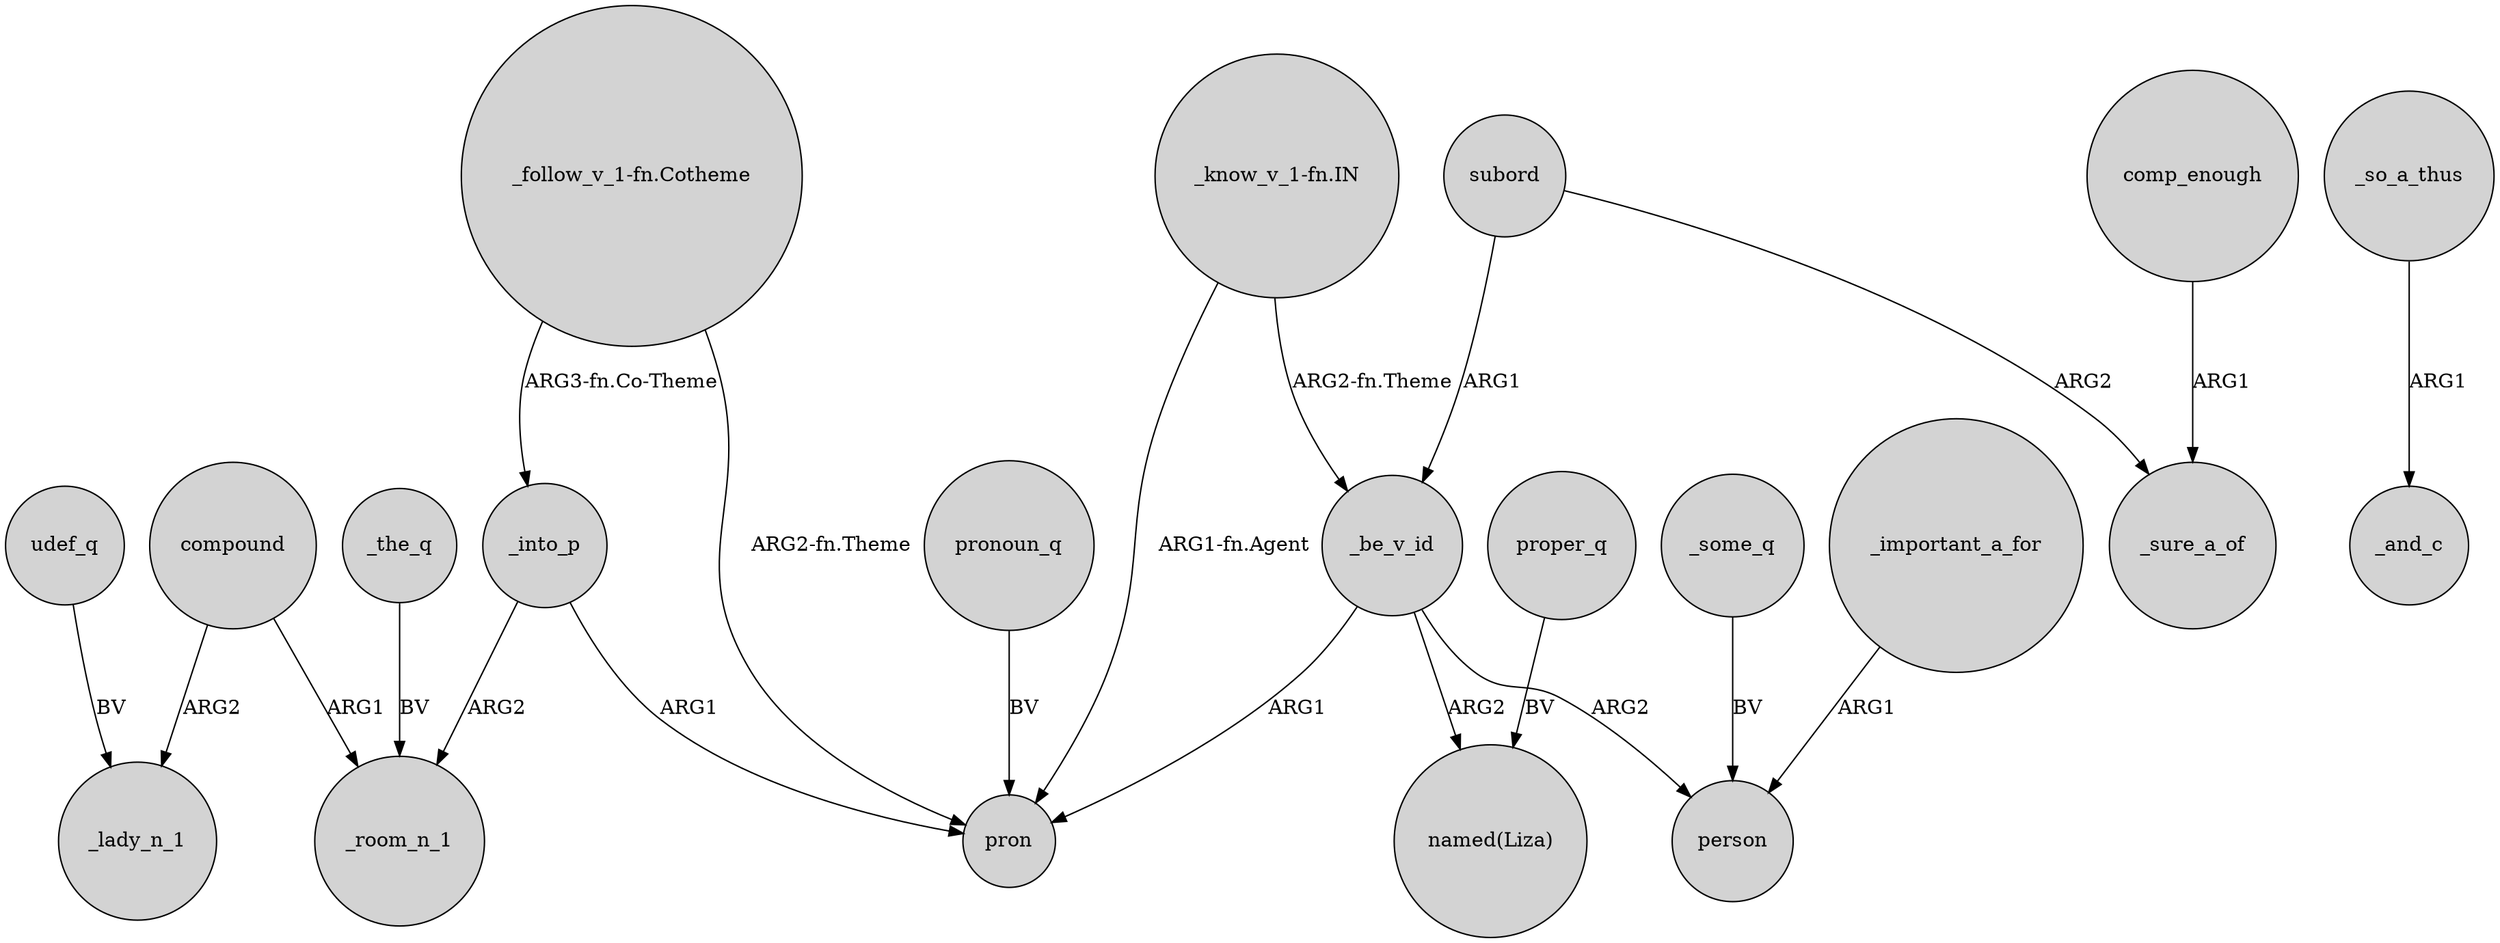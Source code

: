 digraph {
	node [shape=circle style=filled]
	_into_p -> _room_n_1 [label=ARG2]
	subord -> _be_v_id [label=ARG1]
	"_know_v_1-fn.IN" -> _be_v_id [label="ARG2-fn.Theme"]
	subord -> _sure_a_of [label=ARG2]
	_so_a_thus -> _and_c [label=ARG1]
	"_know_v_1-fn.IN" -> pron [label="ARG1-fn.Agent"]
	comp_enough -> _sure_a_of [label=ARG1]
	_be_v_id -> pron [label=ARG1]
	pronoun_q -> pron [label=BV]
	"_follow_v_1-fn.Cotheme" -> pron [label="ARG2-fn.Theme"]
	_be_v_id -> person [label=ARG2]
	compound -> _lady_n_1 [label=ARG2]
	_some_q -> person [label=BV]
	_be_v_id -> "named(Liza)" [label=ARG2]
	_important_a_for -> person [label=ARG1]
	compound -> _room_n_1 [label=ARG1]
	proper_q -> "named(Liza)" [label=BV]
	_the_q -> _room_n_1 [label=BV]
	"_follow_v_1-fn.Cotheme" -> _into_p [label="ARG3-fn.Co-Theme"]
	udef_q -> _lady_n_1 [label=BV]
	_into_p -> pron [label=ARG1]
}
